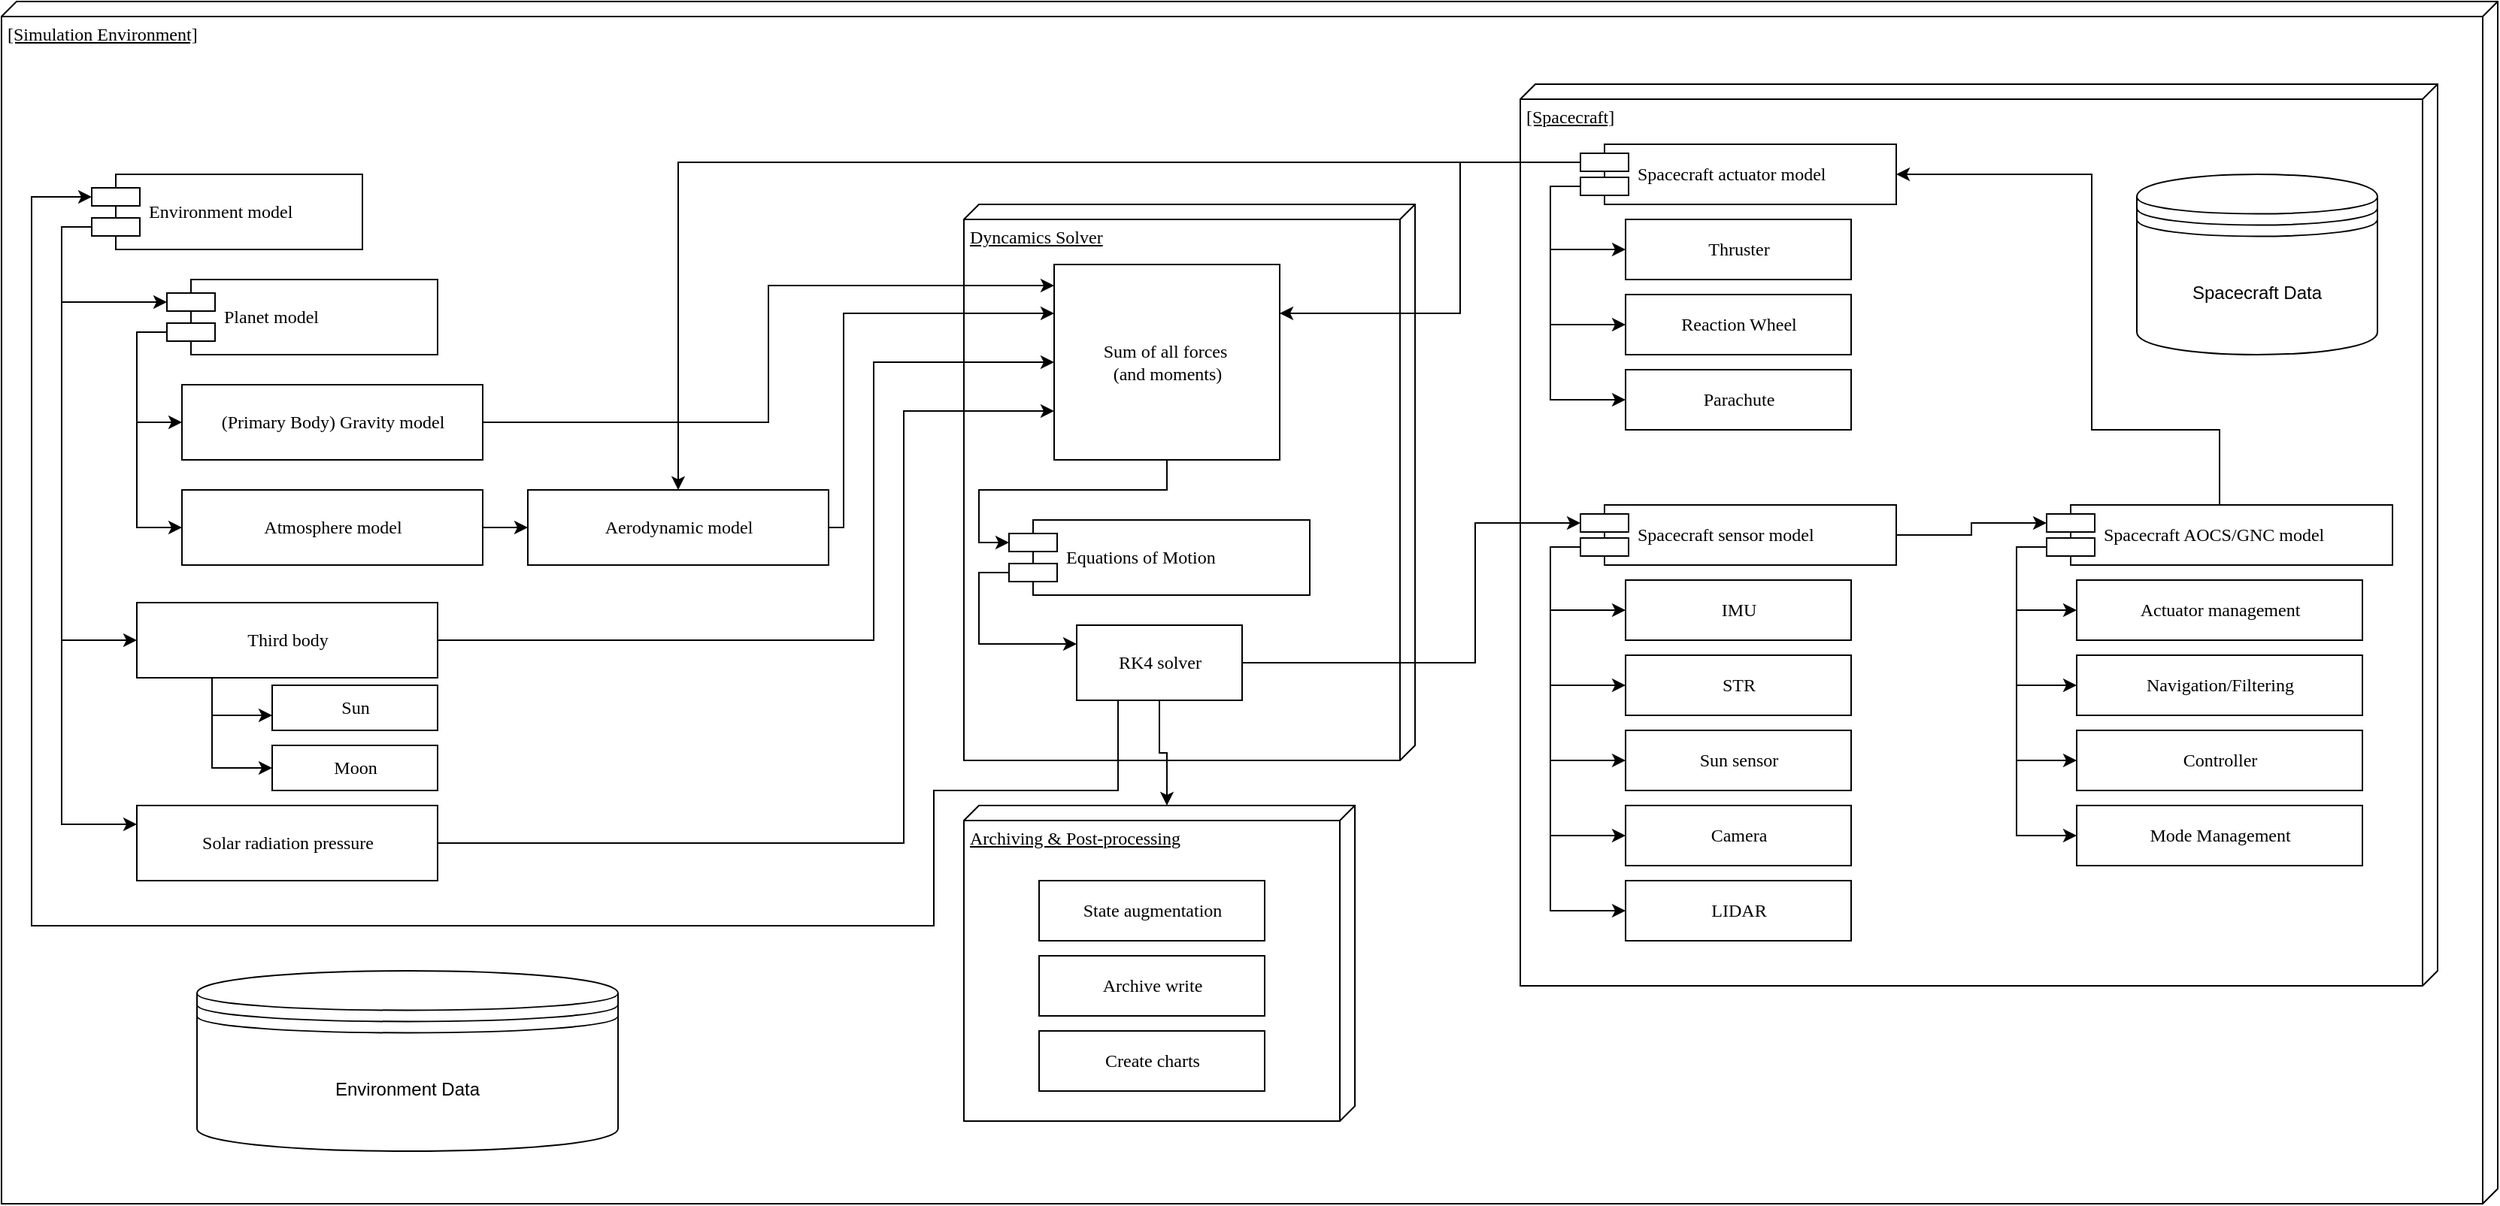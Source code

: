 <mxfile version="22.1.16" type="device">
  <diagram name="Page-1" id="5f0bae14-7c28-e335-631c-24af17079c00">
    <mxGraphModel dx="2054" dy="589" grid="1" gridSize="10" guides="1" tooltips="1" connect="1" arrows="1" fold="1" page="1" pageScale="1" pageWidth="1100" pageHeight="850" background="none" math="0" shadow="0">
      <root>
        <mxCell id="0" />
        <mxCell id="1" parent="0" />
        <mxCell id="39150e848f15840c-1" value="[Simulation Environment]" style="verticalAlign=top;align=left;spacingTop=8;spacingLeft=2;spacingRight=12;shape=cube;size=10;direction=south;fontStyle=4;html=1;rounded=0;shadow=0;comic=0;labelBackgroundColor=none;strokeWidth=1;fontFamily=Verdana;fontSize=12;movable=0;resizable=0;rotatable=0;deletable=0;editable=0;locked=1;connectable=0;" parent="1" vertex="1">
          <mxGeometry x="-410" y="25" width="1660" height="800" as="geometry" />
        </mxCell>
        <mxCell id="39150e848f15840c-3" value="Dyncamics Solver" style="verticalAlign=top;align=left;spacingTop=8;spacingLeft=2;spacingRight=12;shape=cube;size=10;direction=south;fontStyle=4;html=1;rounded=0;shadow=0;comic=0;labelBackgroundColor=none;strokeWidth=1;fontFamily=Verdana;fontSize=12" parent="1" vertex="1">
          <mxGeometry x="230" y="160" width="300" height="370" as="geometry" />
        </mxCell>
        <mxCell id="39150e848f15840c-4" value="(Primary Body) Gravity model" style="html=1;rounded=0;shadow=0;comic=0;labelBackgroundColor=none;strokeWidth=1;fontFamily=Verdana;fontSize=12;align=center;" parent="1" vertex="1">
          <mxGeometry x="-290" y="280" width="200" height="50" as="geometry" />
        </mxCell>
        <mxCell id="nztyFatI7fY0rSdq587x-68" style="edgeStyle=orthogonalEdgeStyle;rounded=0;orthogonalLoop=1;jettySize=auto;html=1;exitX=0;exitY=0.7;exitDx=0;exitDy=0;entryX=0;entryY=0.3;entryDx=0;entryDy=0;" edge="1" parent="1" source="39150e848f15840c-5" target="nztyFatI7fY0rSdq587x-67">
          <mxGeometry relative="1" as="geometry" />
        </mxCell>
        <mxCell id="nztyFatI7fY0rSdq587x-79" style="edgeStyle=orthogonalEdgeStyle;rounded=0;orthogonalLoop=1;jettySize=auto;html=1;exitX=0;exitY=0.7;exitDx=0;exitDy=0;entryX=0;entryY=0.5;entryDx=0;entryDy=0;" edge="1" parent="1" source="39150e848f15840c-5" target="nztyFatI7fY0rSdq587x-73">
          <mxGeometry relative="1" as="geometry" />
        </mxCell>
        <mxCell id="nztyFatI7fY0rSdq587x-80" style="edgeStyle=orthogonalEdgeStyle;rounded=0;orthogonalLoop=1;jettySize=auto;html=1;exitX=0;exitY=0.7;exitDx=0;exitDy=0;entryX=0;entryY=0.25;entryDx=0;entryDy=0;" edge="1" parent="1" source="39150e848f15840c-5" target="nztyFatI7fY0rSdq587x-74">
          <mxGeometry relative="1" as="geometry" />
        </mxCell>
        <mxCell id="39150e848f15840c-5" value="Environment model" style="shape=component;align=left;spacingLeft=36;rounded=0;shadow=0;comic=0;labelBackgroundColor=none;strokeWidth=1;fontFamily=Verdana;fontSize=12;html=1;" parent="1" vertex="1">
          <mxGeometry x="-350" y="140" width="180" height="50" as="geometry" />
        </mxCell>
        <mxCell id="nztyFatI7fY0rSdq587x-55" style="edgeStyle=orthogonalEdgeStyle;rounded=0;orthogonalLoop=1;jettySize=auto;html=1;exitX=0;exitY=0.7;exitDx=0;exitDy=0;entryX=0;entryY=0.25;entryDx=0;entryDy=0;" edge="1" parent="1" source="39150e848f15840c-10" target="nztyFatI7fY0rSdq587x-54">
          <mxGeometry relative="1" as="geometry" />
        </mxCell>
        <mxCell id="39150e848f15840c-10" value="Equations of Motion" style="shape=component;align=left;spacingLeft=36;rounded=0;shadow=0;comic=0;labelBackgroundColor=none;strokeWidth=1;fontFamily=Verdana;fontSize=12;html=1;" parent="1" vertex="1">
          <mxGeometry x="260" y="370" width="200" height="50" as="geometry" />
        </mxCell>
        <mxCell id="nztyFatI7fY0rSdq587x-3" value="" style="group" vertex="1" connectable="0" parent="1">
          <mxGeometry x="600" y="80" width="610" height="600" as="geometry" />
        </mxCell>
        <mxCell id="39150e848f15840c-2" value="[Spacecraft]" style="verticalAlign=top;align=left;spacingTop=8;spacingLeft=2;spacingRight=12;shape=cube;size=10;direction=south;fontStyle=4;html=1;rounded=0;shadow=0;comic=0;labelBackgroundColor=none;strokeWidth=1;fontFamily=Verdana;fontSize=12" parent="nztyFatI7fY0rSdq587x-3" vertex="1">
          <mxGeometry width="610" height="600" as="geometry" />
        </mxCell>
        <mxCell id="nztyFatI7fY0rSdq587x-6" style="edgeStyle=orthogonalEdgeStyle;rounded=0;orthogonalLoop=1;jettySize=auto;html=1;exitX=0;exitY=0.7;exitDx=0;exitDy=0;entryX=0;entryY=0.5;entryDx=0;entryDy=0;" edge="1" parent="nztyFatI7fY0rSdq587x-3" source="39150e848f15840c-7" target="nztyFatI7fY0rSdq587x-5">
          <mxGeometry relative="1" as="geometry" />
        </mxCell>
        <mxCell id="nztyFatI7fY0rSdq587x-7" style="edgeStyle=orthogonalEdgeStyle;rounded=0;orthogonalLoop=1;jettySize=auto;html=1;exitX=0;exitY=0.7;exitDx=0;exitDy=0;entryX=0;entryY=0.5;entryDx=0;entryDy=0;" edge="1" parent="nztyFatI7fY0rSdq587x-3" source="39150e848f15840c-7" target="39150e848f15840c-8">
          <mxGeometry relative="1" as="geometry" />
        </mxCell>
        <mxCell id="nztyFatI7fY0rSdq587x-81" style="edgeStyle=orthogonalEdgeStyle;rounded=0;orthogonalLoop=1;jettySize=auto;html=1;exitX=0;exitY=0.7;exitDx=0;exitDy=0;entryX=0;entryY=0.5;entryDx=0;entryDy=0;" edge="1" parent="nztyFatI7fY0rSdq587x-3" source="39150e848f15840c-7" target="nztyFatI7fY0rSdq587x-37">
          <mxGeometry relative="1" as="geometry" />
        </mxCell>
        <mxCell id="39150e848f15840c-7" value="Spacecraft actuator model" style="shape=component;align=left;spacingLeft=36;rounded=0;shadow=0;comic=0;labelBackgroundColor=none;strokeWidth=1;fontFamily=Verdana;fontSize=12;html=1;" parent="nztyFatI7fY0rSdq587x-3" vertex="1">
          <mxGeometry x="40" y="40" width="210" height="40" as="geometry" />
        </mxCell>
        <mxCell id="39150e848f15840c-8" value="Thruster" style="html=1;rounded=0;shadow=0;comic=0;labelBackgroundColor=none;strokeWidth=1;fontFamily=Verdana;fontSize=12;align=center;" parent="nztyFatI7fY0rSdq587x-3" vertex="1">
          <mxGeometry x="70" y="90" width="150" height="40" as="geometry" />
        </mxCell>
        <mxCell id="nztyFatI7fY0rSdq587x-45" style="edgeStyle=orthogonalEdgeStyle;rounded=0;orthogonalLoop=1;jettySize=auto;html=1;exitX=0;exitY=0.7;exitDx=0;exitDy=0;entryX=0;entryY=0.5;entryDx=0;entryDy=0;" edge="1" parent="nztyFatI7fY0rSdq587x-3" source="nztyFatI7fY0rSdq587x-2" target="nztyFatI7fY0rSdq587x-8">
          <mxGeometry relative="1" as="geometry" />
        </mxCell>
        <mxCell id="nztyFatI7fY0rSdq587x-46" style="edgeStyle=orthogonalEdgeStyle;rounded=0;orthogonalLoop=1;jettySize=auto;html=1;exitX=0;exitY=0.7;exitDx=0;exitDy=0;entryX=0;entryY=0.5;entryDx=0;entryDy=0;" edge="1" parent="nztyFatI7fY0rSdq587x-3" source="nztyFatI7fY0rSdq587x-2" target="nztyFatI7fY0rSdq587x-9">
          <mxGeometry relative="1" as="geometry" />
        </mxCell>
        <mxCell id="nztyFatI7fY0rSdq587x-47" style="edgeStyle=orthogonalEdgeStyle;rounded=0;orthogonalLoop=1;jettySize=auto;html=1;exitX=0;exitY=0.7;exitDx=0;exitDy=0;entryX=0;entryY=0.5;entryDx=0;entryDy=0;" edge="1" parent="nztyFatI7fY0rSdq587x-3" source="nztyFatI7fY0rSdq587x-2" target="nztyFatI7fY0rSdq587x-21">
          <mxGeometry relative="1" as="geometry" />
        </mxCell>
        <mxCell id="nztyFatI7fY0rSdq587x-48" style="edgeStyle=orthogonalEdgeStyle;rounded=0;orthogonalLoop=1;jettySize=auto;html=1;exitX=0;exitY=0.7;exitDx=0;exitDy=0;entryX=0;entryY=0.5;entryDx=0;entryDy=0;" edge="1" parent="nztyFatI7fY0rSdq587x-3" source="nztyFatI7fY0rSdq587x-2" target="nztyFatI7fY0rSdq587x-38">
          <mxGeometry relative="1" as="geometry" />
        </mxCell>
        <mxCell id="nztyFatI7fY0rSdq587x-49" style="edgeStyle=orthogonalEdgeStyle;rounded=0;orthogonalLoop=1;jettySize=auto;html=1;exitX=0;exitY=0.7;exitDx=0;exitDy=0;entryX=0;entryY=0.5;entryDx=0;entryDy=0;" edge="1" parent="nztyFatI7fY0rSdq587x-3" source="nztyFatI7fY0rSdq587x-2" target="nztyFatI7fY0rSdq587x-39">
          <mxGeometry relative="1" as="geometry" />
        </mxCell>
        <mxCell id="nztyFatI7fY0rSdq587x-50" style="edgeStyle=orthogonalEdgeStyle;rounded=0;orthogonalLoop=1;jettySize=auto;html=1;exitX=1;exitY=0.5;exitDx=0;exitDy=0;entryX=0;entryY=0.3;entryDx=0;entryDy=0;" edge="1" parent="nztyFatI7fY0rSdq587x-3" source="nztyFatI7fY0rSdq587x-2" target="nztyFatI7fY0rSdq587x-4">
          <mxGeometry relative="1" as="geometry" />
        </mxCell>
        <mxCell id="nztyFatI7fY0rSdq587x-2" value="Spacecraft sensor model" style="shape=component;align=left;spacingLeft=36;rounded=0;shadow=0;comic=0;labelBackgroundColor=none;strokeWidth=1;fontFamily=Verdana;fontSize=12;html=1;" vertex="1" parent="nztyFatI7fY0rSdq587x-3">
          <mxGeometry x="40" y="280" width="210" height="40" as="geometry" />
        </mxCell>
        <mxCell id="nztyFatI7fY0rSdq587x-41" style="edgeStyle=orthogonalEdgeStyle;rounded=0;orthogonalLoop=1;jettySize=auto;html=1;exitX=0;exitY=0.7;exitDx=0;exitDy=0;entryX=0;entryY=0.5;entryDx=0;entryDy=0;" edge="1" parent="nztyFatI7fY0rSdq587x-3" source="nztyFatI7fY0rSdq587x-4" target="nztyFatI7fY0rSdq587x-34">
          <mxGeometry relative="1" as="geometry" />
        </mxCell>
        <mxCell id="nztyFatI7fY0rSdq587x-42" style="edgeStyle=orthogonalEdgeStyle;rounded=0;orthogonalLoop=1;jettySize=auto;html=1;exitX=0;exitY=0.7;exitDx=0;exitDy=0;entryX=0;entryY=0.5;entryDx=0;entryDy=0;" edge="1" parent="nztyFatI7fY0rSdq587x-3" source="nztyFatI7fY0rSdq587x-4" target="nztyFatI7fY0rSdq587x-35">
          <mxGeometry relative="1" as="geometry" />
        </mxCell>
        <mxCell id="nztyFatI7fY0rSdq587x-43" style="edgeStyle=orthogonalEdgeStyle;rounded=0;orthogonalLoop=1;jettySize=auto;html=1;exitX=0;exitY=0.7;exitDx=0;exitDy=0;entryX=0;entryY=0.5;entryDx=0;entryDy=0;" edge="1" parent="nztyFatI7fY0rSdq587x-3" source="nztyFatI7fY0rSdq587x-4" target="nztyFatI7fY0rSdq587x-36">
          <mxGeometry relative="1" as="geometry" />
        </mxCell>
        <mxCell id="nztyFatI7fY0rSdq587x-44" style="edgeStyle=orthogonalEdgeStyle;rounded=0;orthogonalLoop=1;jettySize=auto;html=1;exitX=0;exitY=0.7;exitDx=0;exitDy=0;entryX=0;entryY=0.5;entryDx=0;entryDy=0;" edge="1" parent="nztyFatI7fY0rSdq587x-3" source="nztyFatI7fY0rSdq587x-4" target="nztyFatI7fY0rSdq587x-40">
          <mxGeometry relative="1" as="geometry" />
        </mxCell>
        <mxCell id="nztyFatI7fY0rSdq587x-51" style="edgeStyle=orthogonalEdgeStyle;rounded=0;orthogonalLoop=1;jettySize=auto;html=1;exitX=0.5;exitY=0;exitDx=0;exitDy=0;entryX=1;entryY=0.5;entryDx=0;entryDy=0;" edge="1" parent="nztyFatI7fY0rSdq587x-3" source="nztyFatI7fY0rSdq587x-4" target="39150e848f15840c-7">
          <mxGeometry relative="1" as="geometry">
            <Array as="points">
              <mxPoint x="465" y="230" />
              <mxPoint x="380" y="230" />
              <mxPoint x="380" y="60" />
            </Array>
          </mxGeometry>
        </mxCell>
        <mxCell id="nztyFatI7fY0rSdq587x-4" value="Spacecraft AOCS/GNC model" style="shape=component;align=left;spacingLeft=36;rounded=0;shadow=0;comic=0;labelBackgroundColor=none;strokeWidth=1;fontFamily=Verdana;fontSize=12;html=1;" vertex="1" parent="nztyFatI7fY0rSdq587x-3">
          <mxGeometry x="350" y="280" width="230" height="40" as="geometry" />
        </mxCell>
        <mxCell id="nztyFatI7fY0rSdq587x-5" value="Reaction Wheel" style="html=1;rounded=0;shadow=0;comic=0;labelBackgroundColor=none;strokeWidth=1;fontFamily=Verdana;fontSize=12;align=center;" vertex="1" parent="nztyFatI7fY0rSdq587x-3">
          <mxGeometry x="70" y="140" width="150" height="40" as="geometry" />
        </mxCell>
        <mxCell id="nztyFatI7fY0rSdq587x-8" value="IMU" style="html=1;rounded=0;shadow=0;comic=0;labelBackgroundColor=none;strokeWidth=1;fontFamily=Verdana;fontSize=12;align=center;" vertex="1" parent="nztyFatI7fY0rSdq587x-3">
          <mxGeometry x="70" y="330" width="150" height="40" as="geometry" />
        </mxCell>
        <mxCell id="nztyFatI7fY0rSdq587x-9" value="STR" style="html=1;rounded=0;shadow=0;comic=0;labelBackgroundColor=none;strokeWidth=1;fontFamily=Verdana;fontSize=12;align=center;" vertex="1" parent="nztyFatI7fY0rSdq587x-3">
          <mxGeometry x="70" y="380" width="150" height="40" as="geometry" />
        </mxCell>
        <mxCell id="nztyFatI7fY0rSdq587x-21" value="Sun sensor" style="html=1;rounded=0;shadow=0;comic=0;labelBackgroundColor=none;strokeWidth=1;fontFamily=Verdana;fontSize=12;align=center;" vertex="1" parent="nztyFatI7fY0rSdq587x-3">
          <mxGeometry x="70" y="430" width="150" height="40" as="geometry" />
        </mxCell>
        <mxCell id="nztyFatI7fY0rSdq587x-34" value="Actuator management" style="html=1;rounded=0;shadow=0;comic=0;labelBackgroundColor=none;strokeWidth=1;fontFamily=Verdana;fontSize=12;align=center;" vertex="1" parent="nztyFatI7fY0rSdq587x-3">
          <mxGeometry x="370" y="330" width="190" height="40" as="geometry" />
        </mxCell>
        <mxCell id="nztyFatI7fY0rSdq587x-35" value="Navigation/Filtering" style="html=1;rounded=0;shadow=0;comic=0;labelBackgroundColor=none;strokeWidth=1;fontFamily=Verdana;fontSize=12;align=center;" vertex="1" parent="nztyFatI7fY0rSdq587x-3">
          <mxGeometry x="370" y="380" width="190" height="40" as="geometry" />
        </mxCell>
        <mxCell id="nztyFatI7fY0rSdq587x-36" value="Controller" style="html=1;rounded=0;shadow=0;comic=0;labelBackgroundColor=none;strokeWidth=1;fontFamily=Verdana;fontSize=12;align=center;" vertex="1" parent="nztyFatI7fY0rSdq587x-3">
          <mxGeometry x="370" y="430" width="190" height="40" as="geometry" />
        </mxCell>
        <mxCell id="nztyFatI7fY0rSdq587x-37" value="Parachute" style="html=1;rounded=0;shadow=0;comic=0;labelBackgroundColor=none;strokeWidth=1;fontFamily=Verdana;fontSize=12;align=center;" vertex="1" parent="nztyFatI7fY0rSdq587x-3">
          <mxGeometry x="70" y="190" width="150" height="40" as="geometry" />
        </mxCell>
        <mxCell id="nztyFatI7fY0rSdq587x-38" value="Camera" style="html=1;rounded=0;shadow=0;comic=0;labelBackgroundColor=none;strokeWidth=1;fontFamily=Verdana;fontSize=12;align=center;" vertex="1" parent="nztyFatI7fY0rSdq587x-3">
          <mxGeometry x="70" y="480" width="150" height="40" as="geometry" />
        </mxCell>
        <mxCell id="nztyFatI7fY0rSdq587x-39" value="LIDAR" style="html=1;rounded=0;shadow=0;comic=0;labelBackgroundColor=none;strokeWidth=1;fontFamily=Verdana;fontSize=12;align=center;" vertex="1" parent="nztyFatI7fY0rSdq587x-3">
          <mxGeometry x="70" y="530" width="150" height="40" as="geometry" />
        </mxCell>
        <mxCell id="nztyFatI7fY0rSdq587x-40" value="Mode Management" style="html=1;rounded=0;shadow=0;comic=0;labelBackgroundColor=none;strokeWidth=1;fontFamily=Verdana;fontSize=12;align=center;" vertex="1" parent="nztyFatI7fY0rSdq587x-3">
          <mxGeometry x="370" y="480" width="190" height="40" as="geometry" />
        </mxCell>
        <mxCell id="nztyFatI7fY0rSdq587x-52" value="Spacecraft Data" style="shape=datastore;whiteSpace=wrap;html=1;" vertex="1" parent="nztyFatI7fY0rSdq587x-3">
          <mxGeometry x="410" y="60" width="160" height="120" as="geometry" />
        </mxCell>
        <mxCell id="nztyFatI7fY0rSdq587x-63" style="edgeStyle=orthogonalEdgeStyle;rounded=0;orthogonalLoop=1;jettySize=auto;html=1;exitX=1;exitY=0.5;exitDx=0;exitDy=0;entryX=0;entryY=0.3;entryDx=0;entryDy=0;" edge="1" parent="1" source="nztyFatI7fY0rSdq587x-54" target="nztyFatI7fY0rSdq587x-2">
          <mxGeometry relative="1" as="geometry">
            <Array as="points">
              <mxPoint x="570" y="465" />
              <mxPoint x="570" y="372" />
            </Array>
          </mxGeometry>
        </mxCell>
        <mxCell id="nztyFatI7fY0rSdq587x-87" style="edgeStyle=orthogonalEdgeStyle;rounded=0;orthogonalLoop=1;jettySize=auto;html=1;exitX=0.25;exitY=1;exitDx=0;exitDy=0;entryX=0;entryY=0.3;entryDx=0;entryDy=0;" edge="1" parent="1" source="nztyFatI7fY0rSdq587x-54" target="39150e848f15840c-5">
          <mxGeometry relative="1" as="geometry">
            <Array as="points">
              <mxPoint x="333" y="550" />
              <mxPoint x="210" y="550" />
              <mxPoint x="210" y="640" />
              <mxPoint x="-390" y="640" />
              <mxPoint x="-390" y="155" />
            </Array>
          </mxGeometry>
        </mxCell>
        <mxCell id="nztyFatI7fY0rSdq587x-54" value="RK4 solver" style="html=1;rounded=0;shadow=0;comic=0;labelBackgroundColor=none;strokeWidth=1;fontFamily=Verdana;fontSize=12;align=center;" vertex="1" parent="1">
          <mxGeometry x="305" y="440" width="110" height="50" as="geometry" />
        </mxCell>
        <mxCell id="nztyFatI7fY0rSdq587x-57" style="edgeStyle=orthogonalEdgeStyle;rounded=0;orthogonalLoop=1;jettySize=auto;html=1;exitX=0.5;exitY=1;exitDx=0;exitDy=0;entryX=0;entryY=0.3;entryDx=0;entryDy=0;" edge="1" parent="1" source="nztyFatI7fY0rSdq587x-56" target="39150e848f15840c-10">
          <mxGeometry relative="1" as="geometry">
            <Array as="points">
              <mxPoint x="365" y="350" />
              <mxPoint x="240" y="350" />
              <mxPoint x="240" y="385" />
            </Array>
          </mxGeometry>
        </mxCell>
        <mxCell id="nztyFatI7fY0rSdq587x-56" value="&lt;div&gt;Sum of all forces&amp;nbsp;&lt;/div&gt;&lt;div&gt;(and moments)&lt;/div&gt;" style="html=1;rounded=0;shadow=0;comic=0;labelBackgroundColor=none;strokeWidth=1;fontFamily=Verdana;fontSize=12;align=center;" vertex="1" parent="1">
          <mxGeometry x="290" y="200" width="150" height="130" as="geometry" />
        </mxCell>
        <mxCell id="nztyFatI7fY0rSdq587x-58" value="Archiving &amp;amp; Post-processing" style="verticalAlign=top;align=left;spacingTop=8;spacingLeft=2;spacingRight=12;shape=cube;size=10;direction=south;fontStyle=4;html=1;rounded=0;shadow=0;comic=0;labelBackgroundColor=none;strokeWidth=1;fontFamily=Verdana;fontSize=12" vertex="1" parent="1">
          <mxGeometry x="230" y="560" width="260" height="210" as="geometry" />
        </mxCell>
        <mxCell id="nztyFatI7fY0rSdq587x-59" value="State augmentation" style="html=1;rounded=0;shadow=0;comic=0;labelBackgroundColor=none;strokeWidth=1;fontFamily=Verdana;fontSize=12;align=center;" vertex="1" parent="1">
          <mxGeometry x="280" y="610" width="150" height="40" as="geometry" />
        </mxCell>
        <mxCell id="nztyFatI7fY0rSdq587x-60" value="Archive write" style="html=1;rounded=0;shadow=0;comic=0;labelBackgroundColor=none;strokeWidth=1;fontFamily=Verdana;fontSize=12;align=center;" vertex="1" parent="1">
          <mxGeometry x="280" y="660" width="150" height="40" as="geometry" />
        </mxCell>
        <mxCell id="nztyFatI7fY0rSdq587x-61" value="Create charts" style="html=1;rounded=0;shadow=0;comic=0;labelBackgroundColor=none;strokeWidth=1;fontFamily=Verdana;fontSize=12;align=center;" vertex="1" parent="1">
          <mxGeometry x="280" y="710" width="150" height="40" as="geometry" />
        </mxCell>
        <mxCell id="nztyFatI7fY0rSdq587x-62" style="edgeStyle=orthogonalEdgeStyle;rounded=0;orthogonalLoop=1;jettySize=auto;html=1;exitX=0.5;exitY=1;exitDx=0;exitDy=0;entryX=0;entryY=0;entryDx=0;entryDy=125;entryPerimeter=0;" edge="1" parent="1" source="nztyFatI7fY0rSdq587x-54" target="nztyFatI7fY0rSdq587x-58">
          <mxGeometry relative="1" as="geometry" />
        </mxCell>
        <mxCell id="nztyFatI7fY0rSdq587x-64" style="edgeStyle=orthogonalEdgeStyle;rounded=0;orthogonalLoop=1;jettySize=auto;html=1;exitX=0;exitY=0.3;exitDx=0;exitDy=0;entryX=1;entryY=0.25;entryDx=0;entryDy=0;" edge="1" parent="1" source="39150e848f15840c-7" target="nztyFatI7fY0rSdq587x-56">
          <mxGeometry relative="1" as="geometry">
            <Array as="points">
              <mxPoint x="560" y="132" />
              <mxPoint x="560" y="233" />
            </Array>
          </mxGeometry>
        </mxCell>
        <mxCell id="nztyFatI7fY0rSdq587x-72" value="" style="edgeStyle=orthogonalEdgeStyle;rounded=0;orthogonalLoop=1;jettySize=auto;html=1;" edge="1" parent="1" source="nztyFatI7fY0rSdq587x-65" target="nztyFatI7fY0rSdq587x-71">
          <mxGeometry relative="1" as="geometry" />
        </mxCell>
        <mxCell id="nztyFatI7fY0rSdq587x-65" value="Atmosphere model" style="html=1;rounded=0;shadow=0;comic=0;labelBackgroundColor=none;strokeWidth=1;fontFamily=Verdana;fontSize=12;align=center;" vertex="1" parent="1">
          <mxGeometry x="-290" y="350" width="200" height="50" as="geometry" />
        </mxCell>
        <mxCell id="nztyFatI7fY0rSdq587x-69" style="edgeStyle=orthogonalEdgeStyle;rounded=0;orthogonalLoop=1;jettySize=auto;html=1;exitX=0;exitY=0.7;exitDx=0;exitDy=0;entryX=0;entryY=0.5;entryDx=0;entryDy=0;" edge="1" parent="1" source="nztyFatI7fY0rSdq587x-67" target="39150e848f15840c-4">
          <mxGeometry relative="1" as="geometry" />
        </mxCell>
        <mxCell id="nztyFatI7fY0rSdq587x-70" style="edgeStyle=orthogonalEdgeStyle;rounded=0;orthogonalLoop=1;jettySize=auto;html=1;exitX=0;exitY=0.7;exitDx=0;exitDy=0;entryX=0;entryY=0.5;entryDx=0;entryDy=0;" edge="1" parent="1" source="nztyFatI7fY0rSdq587x-67" target="nztyFatI7fY0rSdq587x-65">
          <mxGeometry relative="1" as="geometry" />
        </mxCell>
        <mxCell id="nztyFatI7fY0rSdq587x-67" value="Planet model" style="shape=component;align=left;spacingLeft=36;rounded=0;shadow=0;comic=0;labelBackgroundColor=none;strokeWidth=1;fontFamily=Verdana;fontSize=12;html=1;" vertex="1" parent="1">
          <mxGeometry x="-300" y="210" width="180" height="50" as="geometry" />
        </mxCell>
        <mxCell id="nztyFatI7fY0rSdq587x-83" style="edgeStyle=orthogonalEdgeStyle;rounded=0;orthogonalLoop=1;jettySize=auto;html=1;exitX=1;exitY=0.5;exitDx=0;exitDy=0;entryX=0;entryY=0.25;entryDx=0;entryDy=0;" edge="1" parent="1" source="nztyFatI7fY0rSdq587x-71" target="nztyFatI7fY0rSdq587x-56">
          <mxGeometry relative="1" as="geometry">
            <Array as="points">
              <mxPoint x="150" y="375" />
              <mxPoint x="150" y="233" />
            </Array>
          </mxGeometry>
        </mxCell>
        <mxCell id="nztyFatI7fY0rSdq587x-71" value="Aerodynamic model" style="html=1;rounded=0;shadow=0;comic=0;labelBackgroundColor=none;strokeWidth=1;fontFamily=Verdana;fontSize=12;align=center;" vertex="1" parent="1">
          <mxGeometry x="-60" y="350" width="200" height="50" as="geometry" />
        </mxCell>
        <mxCell id="nztyFatI7fY0rSdq587x-77" style="edgeStyle=orthogonalEdgeStyle;rounded=0;orthogonalLoop=1;jettySize=auto;html=1;exitX=0.25;exitY=1;exitDx=0;exitDy=0;" edge="1" parent="1" source="nztyFatI7fY0rSdq587x-73">
          <mxGeometry relative="1" as="geometry">
            <mxPoint x="-230" y="500" as="targetPoint" />
            <Array as="points">
              <mxPoint x="-270" y="500" />
            </Array>
          </mxGeometry>
        </mxCell>
        <mxCell id="nztyFatI7fY0rSdq587x-78" style="edgeStyle=orthogonalEdgeStyle;rounded=0;orthogonalLoop=1;jettySize=auto;html=1;exitX=0.25;exitY=1;exitDx=0;exitDy=0;entryX=0;entryY=0.5;entryDx=0;entryDy=0;" edge="1" parent="1" source="nztyFatI7fY0rSdq587x-73" target="nztyFatI7fY0rSdq587x-76">
          <mxGeometry relative="1" as="geometry" />
        </mxCell>
        <mxCell id="nztyFatI7fY0rSdq587x-84" style="edgeStyle=orthogonalEdgeStyle;rounded=0;orthogonalLoop=1;jettySize=auto;html=1;exitX=1;exitY=0.5;exitDx=0;exitDy=0;entryX=0;entryY=0.5;entryDx=0;entryDy=0;" edge="1" parent="1" source="nztyFatI7fY0rSdq587x-73" target="nztyFatI7fY0rSdq587x-56">
          <mxGeometry relative="1" as="geometry">
            <Array as="points">
              <mxPoint x="170" y="450" />
              <mxPoint x="170" y="265" />
            </Array>
          </mxGeometry>
        </mxCell>
        <mxCell id="nztyFatI7fY0rSdq587x-73" value="Third body" style="html=1;rounded=0;shadow=0;comic=0;labelBackgroundColor=none;strokeWidth=1;fontFamily=Verdana;fontSize=12;align=center;" vertex="1" parent="1">
          <mxGeometry x="-320" y="425" width="200" height="50" as="geometry" />
        </mxCell>
        <mxCell id="nztyFatI7fY0rSdq587x-85" style="edgeStyle=orthogonalEdgeStyle;rounded=0;orthogonalLoop=1;jettySize=auto;html=1;exitX=1;exitY=0.5;exitDx=0;exitDy=0;entryX=0;entryY=0.75;entryDx=0;entryDy=0;" edge="1" parent="1" source="nztyFatI7fY0rSdq587x-74" target="nztyFatI7fY0rSdq587x-56">
          <mxGeometry relative="1" as="geometry">
            <Array as="points">
              <mxPoint x="190" y="585" />
              <mxPoint x="190" y="298" />
            </Array>
          </mxGeometry>
        </mxCell>
        <mxCell id="nztyFatI7fY0rSdq587x-74" value="Solar radiation pressure" style="html=1;rounded=0;shadow=0;comic=0;labelBackgroundColor=none;strokeWidth=1;fontFamily=Verdana;fontSize=12;align=center;" vertex="1" parent="1">
          <mxGeometry x="-320" y="560" width="200" height="50" as="geometry" />
        </mxCell>
        <mxCell id="nztyFatI7fY0rSdq587x-75" value="Sun" style="html=1;rounded=0;shadow=0;comic=0;labelBackgroundColor=none;strokeWidth=1;fontFamily=Verdana;fontSize=12;align=center;" vertex="1" parent="1">
          <mxGeometry x="-230" y="480" width="110" height="30" as="geometry" />
        </mxCell>
        <mxCell id="nztyFatI7fY0rSdq587x-76" value="Moon" style="html=1;rounded=0;shadow=0;comic=0;labelBackgroundColor=none;strokeWidth=1;fontFamily=Verdana;fontSize=12;align=center;" vertex="1" parent="1">
          <mxGeometry x="-230" y="520" width="110" height="30" as="geometry" />
        </mxCell>
        <mxCell id="nztyFatI7fY0rSdq587x-82" style="edgeStyle=orthogonalEdgeStyle;rounded=0;orthogonalLoop=1;jettySize=auto;html=1;exitX=0;exitY=0.3;exitDx=0;exitDy=0;entryX=0.5;entryY=0;entryDx=0;entryDy=0;" edge="1" parent="1" source="39150e848f15840c-7" target="nztyFatI7fY0rSdq587x-71">
          <mxGeometry relative="1" as="geometry" />
        </mxCell>
        <mxCell id="nztyFatI7fY0rSdq587x-86" style="edgeStyle=orthogonalEdgeStyle;rounded=0;orthogonalLoop=1;jettySize=auto;html=1;exitX=1;exitY=0.5;exitDx=0;exitDy=0;entryX=0;entryY=0.108;entryDx=0;entryDy=0;entryPerimeter=0;" edge="1" parent="1" source="39150e848f15840c-4" target="nztyFatI7fY0rSdq587x-56">
          <mxGeometry relative="1" as="geometry" />
        </mxCell>
        <mxCell id="nztyFatI7fY0rSdq587x-88" value="Environment Data" style="shape=datastore;whiteSpace=wrap;html=1;" vertex="1" parent="1">
          <mxGeometry x="-280" y="670" width="280" height="120" as="geometry" />
        </mxCell>
      </root>
    </mxGraphModel>
  </diagram>
</mxfile>
